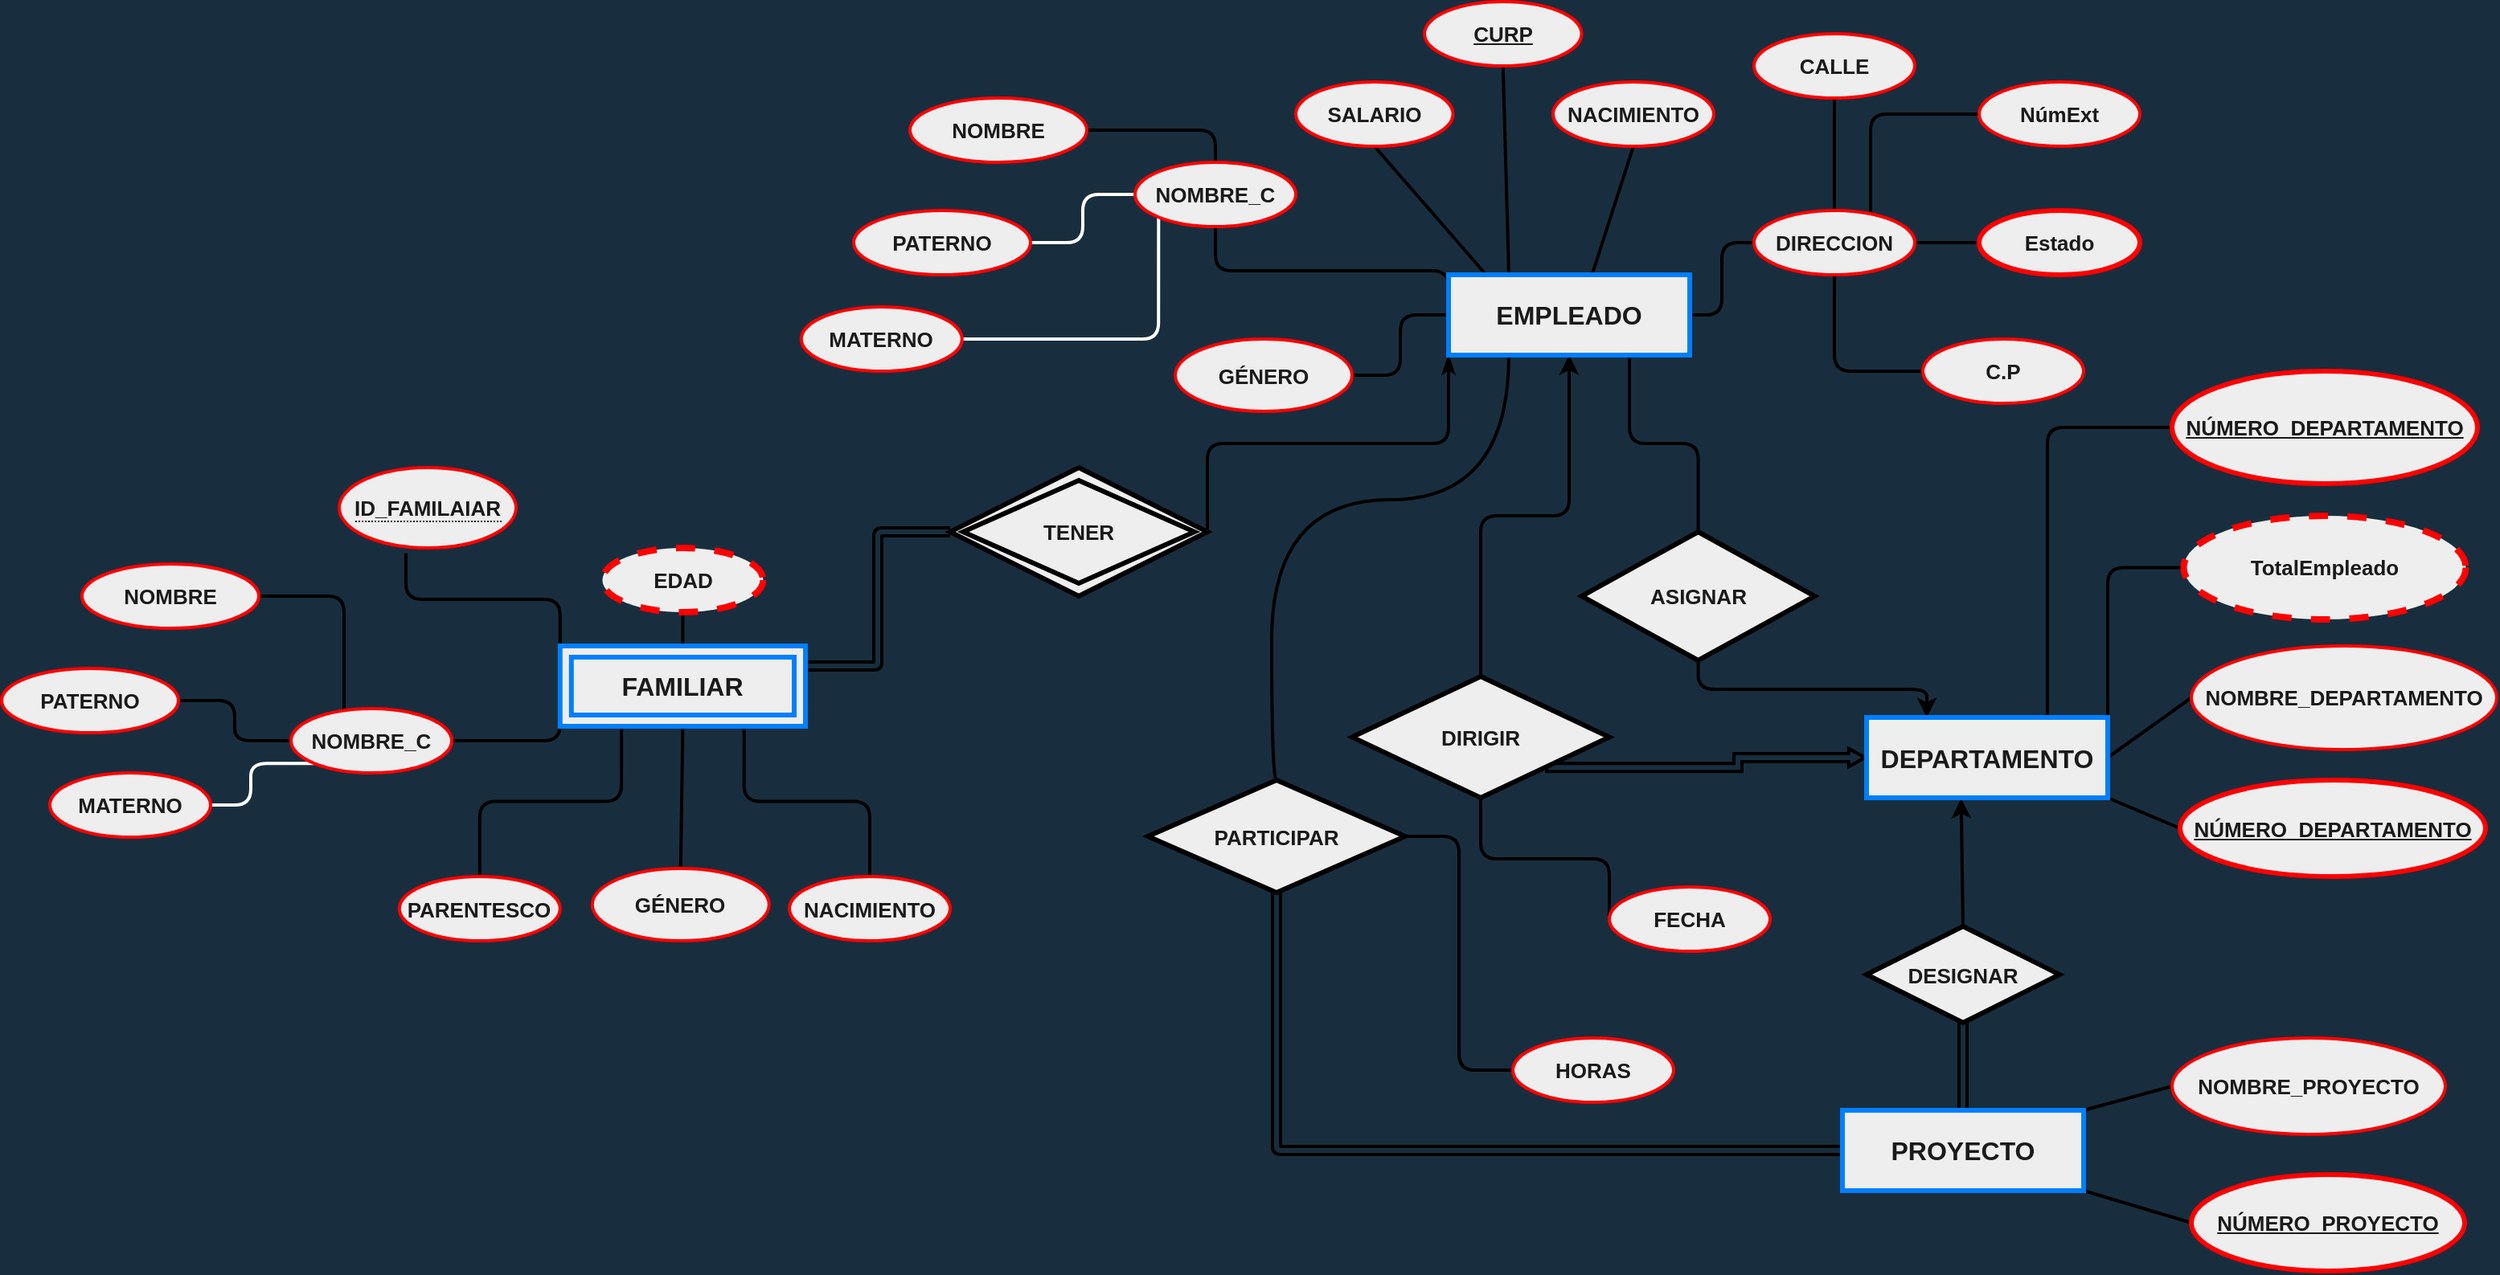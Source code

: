 <mxfile version="13.9.9" type="device"><diagram id="Cr8rwhKdKpi9vluvS5JP" name="Página-1"><mxGraphModel dx="2771" dy="1080" grid="1" gridSize="10" guides="1" tooltips="1" connect="1" arrows="0" fold="1" page="1" pageScale="1" pageWidth="1169" pageHeight="827" background="#182E3E" math="0" shadow="0"><root><mxCell id="0"/><mxCell id="1" style="" parent="0"/><mxCell id="jqNfLadF7YpEhwLBkF7p-66" style="edgeStyle=elbowEdgeStyle;rounded=1;orthogonalLoop=1;jettySize=auto;elbow=vertical;html=1;startArrow=none;startFill=0;sourcePerimeterSpacing=0;endArrow=none;endFill=0;targetPerimeterSpacing=0;fillColor=none;strokeWidth=2;exitX=0;exitY=0;exitDx=0;exitDy=0;entryX=0.377;entryY=1.067;entryDx=0;entryDy=0;entryPerimeter=0;" edge="1" parent="1" source="jqNfLadF7YpEhwLBkF7p-68" target="jqNfLadF7YpEhwLBkF7p-75"><mxGeometry relative="1" as="geometry"><mxPoint x="-23" y="395" as="sourcePoint"/><mxPoint x="-90" y="360" as="targetPoint"/></mxGeometry></mxCell><mxCell id="cJOQEZuyymXwWGWpgnNL-13" style="edgeStyle=none;rounded=0;orthogonalLoop=1;jettySize=auto;html=1;exitX=0.593;exitY=0.02;exitDx=0;exitDy=0;endArrow=none;endFill=0;exitPerimeter=0;entryX=0.5;entryY=1;entryDx=0;entryDy=0;strokeWidth=2;" parent="1" source="9bCEXv4croC0r56C43FN-2" target="cJOQEZuyymXwWGWpgnNL-21" edge="1"><mxGeometry relative="1" as="geometry"><mxPoint x="605.826" y="89.99" as="targetPoint"/></mxGeometry></mxCell><mxCell id="WdBcy9Mp8K7_9u4QYjNC-71" style="edgeStyle=elbowEdgeStyle;rounded=1;orthogonalLoop=1;jettySize=auto;html=1;exitX=0;exitY=0.5;exitDx=0;exitDy=0;entryX=0.5;entryY=1;entryDx=0;entryDy=0;startArrow=none;startFill=0;endArrow=none;endFill=0;elbow=vertical;strokeWidth=2;" parent="1" source="9bCEXv4croC0r56C43FN-2" target="9bCEXv4croC0r56C43FN-3" edge="1"><mxGeometry relative="1" as="geometry"/></mxCell><mxCell id="jqNfLadF7YpEhwLBkF7p-11" style="edgeStyle=elbowEdgeStyle;rounded=1;orthogonalLoop=1;jettySize=auto;html=1;exitX=0.5;exitY=1;exitDx=0;exitDy=0;endArrow=none;endFill=0;startArrow=classic;startFill=1;elbow=vertical;strokeWidth=2;" edge="1" parent="1" source="9bCEXv4croC0r56C43FN-2" target="jqNfLadF7YpEhwLBkF7p-10"><mxGeometry relative="1" as="geometry"/></mxCell><mxCell id="jqNfLadF7YpEhwLBkF7p-13" style="edgeStyle=elbowEdgeStyle;rounded=1;orthogonalLoop=1;jettySize=auto;html=1;exitX=0.75;exitY=1;exitDx=0;exitDy=0;entryX=0.5;entryY=0;entryDx=0;entryDy=0;endArrow=none;endFill=0;elbow=vertical;strokeWidth=2;" edge="1" parent="1" source="9bCEXv4croC0r56C43FN-2" target="VEiRsSS-IjOUAJVpJDN8-1"><mxGeometry relative="1" as="geometry"/></mxCell><mxCell id="jqNfLadF7YpEhwLBkF7p-44" style="edgeStyle=orthogonalEdgeStyle;rounded=1;orthogonalLoop=1;jettySize=auto;html=1;exitX=0.5;exitY=0;exitDx=0;exitDy=0;entryX=1;entryY=0.5;entryDx=0;entryDy=0;startArrow=none;startFill=0;sourcePerimeterSpacing=0;endArrow=none;endFill=0;targetPerimeterSpacing=0;fillColor=none;strokeWidth=2;" edge="1" parent="1" source="9bCEXv4croC0r56C43FN-3" target="cJOQEZuyymXwWGWpgnNL-20"><mxGeometry relative="1" as="geometry"/></mxCell><mxCell id="9bCEXv4croC0r56C43FN-14" style="rounded=1;sketch=0;orthogonalLoop=1;jettySize=auto;html=1;exitX=1;exitY=0.5;exitDx=0;exitDy=0;entryX=0;entryY=1;entryDx=0;entryDy=0;endArrow=none;endFill=0;strokeColor=#FFFFFF;strokeWidth=2;fontColor=#FFFFFF;startArrow=none;startFill=0;edgeStyle=orthogonalEdgeStyle;" parent="1" source="9bCEXv4croC0r56C43FN-17" target="9bCEXv4croC0r56C43FN-3" edge="1"><mxGeometry relative="1" as="geometry"><mxPoint x="225" y="77.75" as="sourcePoint"/><mxPoint x="265.0" y="165.5" as="targetPoint"/></mxGeometry></mxCell><mxCell id="9bCEXv4croC0r56C43FN-13" style="rounded=1;sketch=0;orthogonalLoop=1;jettySize=auto;html=1;entryX=0;entryY=0.5;entryDx=0;entryDy=0;strokeColor=#FFFFFF;fontColor=#FFFFFF;endArrow=none;endFill=0;strokeWidth=2;exitX=1;exitY=0.5;exitDx=0;exitDy=0;edgeStyle=orthogonalEdgeStyle;" parent="1" source="9bCEXv4croC0r56C43FN-18" target="9bCEXv4croC0r56C43FN-3" edge="1"><mxGeometry relative="1" as="geometry"><mxPoint x="275" y="30" as="sourcePoint"/></mxGeometry></mxCell><mxCell id="jqNfLadF7YpEhwLBkF7p-65" style="edgeStyle=elbowEdgeStyle;rounded=1;orthogonalLoop=1;jettySize=auto;html=1;exitX=1;exitY=0.5;exitDx=0;exitDy=0;entryX=0;entryY=0.5;entryDx=0;entryDy=0;startArrow=none;startFill=0;sourcePerimeterSpacing=0;endArrow=none;endFill=0;targetPerimeterSpacing=0;fillColor=none;strokeWidth=2;" edge="1" parent="1" source="9bCEXv4croC0r56C43FN-22" target="9bCEXv4croC0r56C43FN-2"><mxGeometry relative="1" as="geometry"/></mxCell><mxCell id="cJOQEZuyymXwWGWpgnNL-15" style="rounded=1;orthogonalLoop=1;jettySize=auto;html=1;entryX=0.25;entryY=0;entryDx=0;entryDy=0;endArrow=none;endFill=0;exitX=0.5;exitY=1;exitDx=0;exitDy=0;strokeWidth=2;" parent="1" source="cJOQEZuyymXwWGWpgnNL-19" target="9bCEXv4croC0r56C43FN-2" edge="1"><mxGeometry relative="1" as="geometry"><mxPoint x="518" as="sourcePoint"/></mxGeometry></mxCell><mxCell id="cJOQEZuyymXwWGWpgnNL-5" style="rounded=0;orthogonalLoop=1;jettySize=auto;html=1;exitX=0.5;exitY=1;exitDx=0;exitDy=0;entryX=0.5;entryY=0;entryDx=0;entryDy=0;endArrow=none;endFill=0;strokeWidth=2;" parent="1" source="9bCEXv4croC0r56C43FN-26" target="cJOQEZuyymXwWGWpgnNL-1" edge="1"><mxGeometry relative="1" as="geometry"><mxPoint x="750.0" y="75" as="sourcePoint"/></mxGeometry></mxCell><mxCell id="cJOQEZuyymXwWGWpgnNL-18" style="edgeStyle=orthogonalEdgeStyle;rounded=1;orthogonalLoop=1;jettySize=auto;html=1;exitX=0;exitY=0.5;exitDx=0;exitDy=0;entryX=1;entryY=0.5;entryDx=0;entryDy=0;endArrow=none;endFill=0;strokeWidth=2;" parent="1" source="cJOQEZuyymXwWGWpgnNL-1" target="9bCEXv4croC0r56C43FN-2" edge="1"><mxGeometry relative="1" as="geometry"/></mxCell><mxCell id="cJOQEZuyymXwWGWpgnNL-6" style="edgeStyle=orthogonalEdgeStyle;rounded=1;orthogonalLoop=1;jettySize=auto;html=1;endArrow=none;endFill=0;entryX=1;entryY=0;entryDx=0;entryDy=0;exitX=0;exitY=0.5;exitDx=0;exitDy=0;strokeColor=none;strokeWidth=2;" parent="1" source="cJOQEZuyymXwWGWpgnNL-2" target="cJOQEZuyymXwWGWpgnNL-1" edge="1"><mxGeometry relative="1" as="geometry"><mxPoint x="810" y="25" as="targetPoint"/><mxPoint x="825" y="140" as="sourcePoint"/></mxGeometry></mxCell><mxCell id="jqNfLadF7YpEhwLBkF7p-49" style="edgeStyle=orthogonalEdgeStyle;rounded=1;orthogonalLoop=1;jettySize=auto;html=1;exitX=0;exitY=0.5;exitDx=0;exitDy=0;entryX=0.725;entryY=0.032;entryDx=0;entryDy=0;entryPerimeter=0;startArrow=none;startFill=0;sourcePerimeterSpacing=0;endArrow=none;endFill=0;targetPerimeterSpacing=0;fillColor=none;strokeWidth=2;" edge="1" parent="1" source="cJOQEZuyymXwWGWpgnNL-2" target="cJOQEZuyymXwWGWpgnNL-1"><mxGeometry relative="1" as="geometry"/></mxCell><mxCell id="jqNfLadF7YpEhwLBkF7p-48" style="edgeStyle=orthogonalEdgeStyle;rounded=1;orthogonalLoop=1;jettySize=auto;html=1;exitX=0;exitY=0.5;exitDx=0;exitDy=0;entryX=1;entryY=0.5;entryDx=0;entryDy=0;startArrow=none;startFill=0;sourcePerimeterSpacing=0;endArrow=none;endFill=0;targetPerimeterSpacing=0;fillColor=none;strokeWidth=2;" edge="1" parent="1" source="cJOQEZuyymXwWGWpgnNL-3" target="cJOQEZuyymXwWGWpgnNL-1"><mxGeometry relative="1" as="geometry"/></mxCell><mxCell id="cJOQEZuyymXwWGWpgnNL-8" style="edgeStyle=orthogonalEdgeStyle;rounded=1;orthogonalLoop=1;jettySize=auto;html=1;exitX=0;exitY=0.5;exitDx=0;exitDy=0;entryX=0.5;entryY=1;entryDx=0;entryDy=0;endArrow=none;endFill=0;strokeWidth=2;" parent="1" source="cJOQEZuyymXwWGWpgnNL-4" target="cJOQEZuyymXwWGWpgnNL-1" edge="1"><mxGeometry relative="1" as="geometry"/></mxCell><mxCell id="cJOQEZuyymXwWGWpgnNL-14" style="edgeStyle=none;rounded=0;orthogonalLoop=1;jettySize=auto;html=1;exitX=0.5;exitY=1;exitDx=0;exitDy=0;entryX=0.158;entryY=0.007;entryDx=0;entryDy=0;entryPerimeter=0;endArrow=none;endFill=0;strokeWidth=2;" parent="1" source="cJOQEZuyymXwWGWpgnNL-9" target="9bCEXv4croC0r56C43FN-2" edge="1"><mxGeometry relative="1" as="geometry"/></mxCell><mxCell id="VEiRsSS-IjOUAJVpJDN8-3" style="edgeStyle=elbowEdgeStyle;rounded=1;orthogonalLoop=1;jettySize=auto;html=1;entryX=0.5;entryY=1;entryDx=0;entryDy=0;endArrow=none;endFill=0;startArrow=classic;startFill=1;elbow=vertical;exitX=0.25;exitY=0;exitDx=0;exitDy=0;strokeWidth=2;" parent="1" source="cJOQEZuyymXwWGWpgnNL-22" target="VEiRsSS-IjOUAJVpJDN8-1" edge="1"><mxGeometry relative="1" as="geometry"><mxPoint x="770" y="430" as="sourcePoint"/></mxGeometry></mxCell><mxCell id="cJOQEZuyymXwWGWpgnNL-27" style="edgeStyle=none;rounded=0;orthogonalLoop=1;jettySize=auto;html=1;exitX=0.5;exitY=1;exitDx=0;exitDy=0;endArrow=none;endFill=0;strokeWidth=2;" parent="1" source="cJOQEZuyymXwWGWpgnNL-22" target="cJOQEZuyymXwWGWpgnNL-22" edge="1"><mxGeometry relative="1" as="geometry"/></mxCell><mxCell id="cJOQEZuyymXwWGWpgnNL-31" style="edgeStyle=none;rounded=0;orthogonalLoop=1;jettySize=auto;html=1;exitX=0;exitY=0.5;exitDx=0;exitDy=0;endArrow=none;endFill=0;entryX=1;entryY=0.5;entryDx=0;entryDy=0;strokeWidth=2;" parent="1" source="cJOQEZuyymXwWGWpgnNL-28" target="cJOQEZuyymXwWGWpgnNL-22" edge="1"><mxGeometry relative="1" as="geometry"><mxPoint x="939.5" y="444.5" as="targetPoint"/></mxGeometry></mxCell><mxCell id="cJOQEZuyymXwWGWpgnNL-32" style="edgeStyle=none;rounded=0;orthogonalLoop=1;jettySize=auto;html=1;exitX=0;exitY=0.5;exitDx=0;exitDy=0;entryX=1;entryY=1;entryDx=0;entryDy=0;endArrow=none;endFill=0;strokeWidth=2;" parent="1" source="cJOQEZuyymXwWGWpgnNL-29" target="cJOQEZuyymXwWGWpgnNL-22" edge="1"><mxGeometry relative="1" as="geometry"><mxPoint x="979" y="534.5" as="sourcePoint"/></mxGeometry></mxCell><mxCell id="cJOQEZuyymXwWGWpgnNL-37" style="edgeStyle=none;rounded=0;orthogonalLoop=1;jettySize=auto;html=1;exitX=1;exitY=0;exitDx=0;exitDy=0;entryX=0;entryY=0.5;entryDx=0;entryDy=0;endArrow=none;endFill=0;fontSize=13;strokeWidth=2;" parent="1" source="cJOQEZuyymXwWGWpgnNL-34" target="cJOQEZuyymXwWGWpgnNL-35" edge="1"><mxGeometry relative="1" as="geometry"/></mxCell><mxCell id="cJOQEZuyymXwWGWpgnNL-38" style="edgeStyle=none;rounded=0;orthogonalLoop=1;jettySize=auto;html=1;exitX=1;exitY=1;exitDx=0;exitDy=0;entryX=0;entryY=0.5;entryDx=0;entryDy=0;endArrow=none;endFill=0;fontSize=13;strokeWidth=2;" parent="1" source="cJOQEZuyymXwWGWpgnNL-34" target="cJOQEZuyymXwWGWpgnNL-36" edge="1"><mxGeometry relative="1" as="geometry"/></mxCell><mxCell id="jqNfLadF7YpEhwLBkF7p-61" style="edgeStyle=orthogonalEdgeStyle;rounded=1;orthogonalLoop=1;jettySize=auto;html=1;entryX=0;entryY=0.5;entryDx=0;entryDy=0;startArrow=none;startFill=0;sourcePerimeterSpacing=0;endArrow=none;endFill=0;targetPerimeterSpacing=0;fillColor=none;strokeWidth=2;exitX=1;exitY=0.25;exitDx=0;exitDy=0;shape=link;" edge="1" parent="1" source="jqNfLadF7YpEhwLBkF7p-68" target="jqNfLadF7YpEhwLBkF7p-73"><mxGeometry relative="1" as="geometry"><mxPoint x="150" y="431" as="sourcePoint"/><mxPoint x="210" y="372.25" as="targetPoint"/></mxGeometry></mxCell><mxCell id="cJOQEZuyymXwWGWpgnNL-59" style="edgeStyle=orthogonalEdgeStyle;rounded=1;orthogonalLoop=1;jettySize=auto;html=1;exitX=0.5;exitY=0;exitDx=0;exitDy=0;endArrow=none;endFill=0;fontSize=13;strokeWidth=2;entryX=0.75;entryY=1;entryDx=0;entryDy=0;" parent="1" source="cJOQEZuyymXwWGWpgnNL-40" target="jqNfLadF7YpEhwLBkF7p-68" edge="1"><mxGeometry relative="1" as="geometry"><mxPoint x="90" y="490" as="targetPoint"/></mxGeometry></mxCell><mxCell id="cJOQEZuyymXwWGWpgnNL-57" style="edgeStyle=none;rounded=1;orthogonalLoop=1;jettySize=auto;html=1;exitX=0.5;exitY=0;exitDx=0;exitDy=0;endArrow=none;endFill=0;fontSize=13;strokeWidth=2;entryX=0.5;entryY=1;entryDx=0;entryDy=0;" parent="1" source="cJOQEZuyymXwWGWpgnNL-41" target="jqNfLadF7YpEhwLBkF7p-68" edge="1"><mxGeometry relative="1" as="geometry"><mxPoint x="60" y="490" as="targetPoint"/></mxGeometry></mxCell><mxCell id="cJOQEZuyymXwWGWpgnNL-58" style="edgeStyle=orthogonalEdgeStyle;rounded=1;orthogonalLoop=1;jettySize=auto;html=1;exitX=0.5;exitY=0;exitDx=0;exitDy=0;endArrow=none;endFill=0;fontSize=13;strokeWidth=2;entryX=0.25;entryY=1;entryDx=0;entryDy=0;" parent="1" source="cJOQEZuyymXwWGWpgnNL-42" target="jqNfLadF7YpEhwLBkF7p-68" edge="1"><mxGeometry relative="1" as="geometry"><mxPoint x="15" y="490" as="targetPoint"/></mxGeometry></mxCell><mxCell id="cJOQEZuyymXwWGWpgnNL-46" style="rounded=1;sketch=0;orthogonalLoop=1;jettySize=auto;html=1;exitX=1;exitY=0.5;exitDx=0;exitDy=0;endArrow=none;endFill=0;strokeColor=#FFFFFF;strokeWidth=2;fontColor=#FFFFFF;startArrow=none;startFill=0;entryX=0;entryY=1;entryDx=0;entryDy=0;edgeStyle=orthogonalEdgeStyle;" parent="1" source="cJOQEZuyymXwWGWpgnNL-48" edge="1" target="cJOQEZuyymXwWGWpgnNL-45"><mxGeometry relative="1" as="geometry"><mxPoint x="-260" y="373.25" as="sourcePoint"/><mxPoint x="-185" y="480" as="targetPoint"/></mxGeometry></mxCell><mxCell id="jqNfLadF7YpEhwLBkF7p-19" style="edgeStyle=orthogonalEdgeStyle;rounded=1;orthogonalLoop=1;jettySize=auto;html=1;exitX=1;exitY=0.5;exitDx=0;exitDy=0;startArrow=none;startFill=0;sourcePerimeterSpacing=0;endArrow=none;endFill=0;targetPerimeterSpacing=0;fillColor=none;entryX=0;entryY=0.5;entryDx=0;entryDy=0;strokeWidth=2;" edge="1" parent="1" source="cJOQEZuyymXwWGWpgnNL-49" target="cJOQEZuyymXwWGWpgnNL-45"><mxGeometry relative="1" as="geometry"><mxPoint x="-200" y="474.5" as="targetPoint"/></mxGeometry></mxCell><mxCell id="jqNfLadF7YpEhwLBkF7p-43" style="edgeStyle=orthogonalEdgeStyle;rounded=1;orthogonalLoop=1;jettySize=auto;html=1;exitX=1;exitY=0.5;exitDx=0;exitDy=0;entryX=0.33;entryY=0.063;entryDx=0;entryDy=0;entryPerimeter=0;startArrow=none;startFill=0;sourcePerimeterSpacing=0;endArrow=none;endFill=0;targetPerimeterSpacing=0;fillColor=none;strokeWidth=2;" edge="1" parent="1" source="cJOQEZuyymXwWGWpgnNL-51" target="cJOQEZuyymXwWGWpgnNL-45"><mxGeometry relative="1" as="geometry"/></mxCell><mxCell id="cJOQEZuyymXwWGWpgnNL-70" style="edgeStyle=none;rounded=1;orthogonalLoop=1;jettySize=auto;html=1;exitX=0.5;exitY=1;exitDx=0;exitDy=0;endArrow=none;endFill=0;fontSize=13;strokeWidth=2;" parent="1" source="cJOQEZuyymXwWGWpgnNL-69" target="jqNfLadF7YpEhwLBkF7p-68" edge="1"><mxGeometry relative="1" as="geometry"><mxPoint x="50" y="410" as="targetPoint"/></mxGeometry></mxCell><mxCell id="WdBcy9Mp8K7_9u4QYjNC-64" style="rounded=0;orthogonalLoop=1;jettySize=auto;html=1;exitX=0.5;exitY=0;exitDx=0;exitDy=0;entryX=0.392;entryY=1.01;entryDx=0;entryDy=0;entryPerimeter=0;endArrow=classic;endFill=1;startArrow=none;startFill=0;strokeWidth=2;" parent="1" source="WdBcy9Mp8K7_9u4QYjNC-63" target="cJOQEZuyymXwWGWpgnNL-22" edge="1"><mxGeometry relative="1" as="geometry"><mxPoint x="848.5" y="509.5" as="targetPoint"/><mxPoint x="849" y="550" as="sourcePoint"/></mxGeometry></mxCell><mxCell id="WdBcy9Mp8K7_9u4QYjNC-65" style="rounded=0;orthogonalLoop=1;jettySize=auto;html=1;exitX=0.5;exitY=1;exitDx=0;exitDy=0;entryX=0.5;entryY=0;entryDx=0;entryDy=0;startArrow=none;startFill=0;endArrow=none;endFill=0;shape=link;strokeWidth=2;" parent="1" source="WdBcy9Mp8K7_9u4QYjNC-63" target="cJOQEZuyymXwWGWpgnNL-34" edge="1"><mxGeometry relative="1" as="geometry"/></mxCell><mxCell id="jqNfLadF7YpEhwLBkF7p-3" style="rounded=1;orthogonalLoop=1;jettySize=auto;html=1;exitX=0;exitY=0.5;exitDx=0;exitDy=0;entryX=1;entryY=0;entryDx=0;entryDy=0;endArrow=none;endFill=0;edgeStyle=orthogonalEdgeStyle;strokeWidth=2;" edge="1" parent="1" source="jqNfLadF7YpEhwLBkF7p-2" target="cJOQEZuyymXwWGWpgnNL-22"><mxGeometry relative="1" as="geometry"/></mxCell><mxCell id="jqNfLadF7YpEhwLBkF7p-8" style="edgeStyle=orthogonalEdgeStyle;rounded=1;orthogonalLoop=1;jettySize=auto;html=1;exitX=0;exitY=0.5;exitDx=0;exitDy=0;entryX=0.75;entryY=0;entryDx=0;entryDy=0;endArrow=none;endFill=0;strokeWidth=2;" edge="1" parent="1" source="jqNfLadF7YpEhwLBkF7p-4" target="cJOQEZuyymXwWGWpgnNL-22"><mxGeometry relative="1" as="geometry"/></mxCell><mxCell id="jqNfLadF7YpEhwLBkF7p-12" style="rounded=0;orthogonalLoop=1;jettySize=auto;html=1;exitX=1;exitY=1;exitDx=0;exitDy=0;endArrow=classicThin;endFill=1;entryX=0;entryY=0.5;entryDx=0;entryDy=0;shape=flexArrow;targetPerimeterSpacing=0;sourcePerimeterSpacing=0;endSize=2.683;startSize=0;width=4;endWidth=4.167;edgeStyle=orthogonalEdgeStyle;strokeWidth=2;" edge="1" parent="1" source="jqNfLadF7YpEhwLBkF7p-10" target="cJOQEZuyymXwWGWpgnNL-22"><mxGeometry relative="1" as="geometry"><mxPoint x="600" y="630" as="targetPoint"/></mxGeometry></mxCell><mxCell id="jqNfLadF7YpEhwLBkF7p-15" style="edgeStyle=elbowEdgeStyle;rounded=1;orthogonalLoop=1;jettySize=auto;elbow=vertical;html=1;exitX=0;exitY=0.5;exitDx=0;exitDy=0;startArrow=none;startFill=0;sourcePerimeterSpacing=0;endArrow=none;endFill=0;targetPerimeterSpacing=0;fillColor=none;entryX=0.5;entryY=1;entryDx=0;entryDy=0;strokeWidth=2;" edge="1" parent="1" source="jqNfLadF7YpEhwLBkF7p-14" target="jqNfLadF7YpEhwLBkF7p-10"><mxGeometry relative="1" as="geometry"/></mxCell><mxCell id="jqNfLadF7YpEhwLBkF7p-18" style="edgeStyle=orthogonalEdgeStyle;rounded=1;orthogonalLoop=1;jettySize=auto;html=1;exitX=0.5;exitY=1;exitDx=0;exitDy=0;entryX=0;entryY=0.5;entryDx=0;entryDy=0;startArrow=none;startFill=0;sourcePerimeterSpacing=0;endArrow=none;endFill=0;targetPerimeterSpacing=0;fillColor=none;shape=link;strokeWidth=2;" edge="1" parent="1" source="jqNfLadF7YpEhwLBkF7p-16" target="cJOQEZuyymXwWGWpgnNL-34"><mxGeometry relative="1" as="geometry"/></mxCell><mxCell id="jqNfLadF7YpEhwLBkF7p-60" style="edgeStyle=orthogonalEdgeStyle;rounded=1;orthogonalLoop=1;jettySize=auto;html=1;exitX=0.5;exitY=0;exitDx=0;exitDy=0;startArrow=none;startFill=0;sourcePerimeterSpacing=0;endArrow=none;endFill=0;targetPerimeterSpacing=0;fillColor=none;curved=1;entryX=0.25;entryY=1;entryDx=0;entryDy=0;strokeWidth=2;" edge="1" parent="1" source="jqNfLadF7YpEhwLBkF7p-16" target="9bCEXv4croC0r56C43FN-2"><mxGeometry relative="1" as="geometry"><mxPoint x="440" y="380" as="targetPoint"/><Array as="points"><mxPoint x="420" y="330"/><mxPoint x="567" y="330"/></Array></mxGeometry></mxCell><mxCell id="jqNfLadF7YpEhwLBkF7p-39" style="edgeStyle=orthogonalEdgeStyle;rounded=1;orthogonalLoop=1;jettySize=auto;html=1;exitX=1;exitY=0.5;exitDx=0;exitDy=0;endArrow=none;endFill=0;fontSize=13;entryX=0;entryY=0.75;entryDx=0;entryDy=0;strokeWidth=2;" edge="1" parent="1" target="jqNfLadF7YpEhwLBkF7p-68"><mxGeometry relative="1" as="geometry"><mxPoint x="-90" y="480" as="sourcePoint"/><mxPoint x="-22.61" y="453.25" as="targetPoint"/><Array as="points"><mxPoint x="-23" y="480"/></Array></mxGeometry></mxCell><mxCell id="jqNfLadF7YpEhwLBkF7p-56" style="edgeStyle=orthogonalEdgeStyle;rounded=1;orthogonalLoop=1;jettySize=auto;html=1;exitX=0;exitY=0.5;exitDx=0;exitDy=0;entryX=1;entryY=0.5;entryDx=0;entryDy=0;startArrow=none;startFill=0;sourcePerimeterSpacing=0;endArrow=none;endFill=0;targetPerimeterSpacing=0;fillColor=none;strokeWidth=2;" edge="1" parent="1" source="jqNfLadF7YpEhwLBkF7p-53" target="jqNfLadF7YpEhwLBkF7p-16"><mxGeometry relative="1" as="geometry"/></mxCell><mxCell id="jqNfLadF7YpEhwLBkF7p-62" style="edgeStyle=elbowEdgeStyle;rounded=1;orthogonalLoop=1;jettySize=auto;html=1;entryX=0;entryY=1;entryDx=0;entryDy=0;startArrow=none;startFill=0;sourcePerimeterSpacing=0;endArrow=classicThin;endFill=1;targetPerimeterSpacing=0;fillColor=none;elbow=vertical;strokeWidth=2;exitX=1;exitY=0.5;exitDx=0;exitDy=0;" edge="1" parent="1" source="jqNfLadF7YpEhwLBkF7p-73" target="9bCEXv4croC0r56C43FN-2"><mxGeometry relative="1" as="geometry"><mxPoint x="390" y="350" as="sourcePoint"/></mxGeometry></mxCell><mxCell id="9bCEXv4croC0r56C43FN-2" value="EMPLEADO" style="whiteSpace=wrap;html=1;align=center;strokeWidth=3;fontSize=16;fontStyle=1;fillColor=#EEEEEE;fontColor=#1A1A1A;strokeColor=#007FFF;" parent="1" vertex="1"><mxGeometry x="530" y="190" width="150" height="50" as="geometry"/></mxCell><mxCell id="9bCEXv4croC0r56C43FN-3" value="NOMBRE_C" style="ellipse;whiteSpace=wrap;html=1;align=center;strokeWidth=2;fontSize=13;fontStyle=1;fillColor=#EEEEEE;fontColor=#1A1A1A;strokeColor=#FF0000;" parent="1" vertex="1"><mxGeometry x="335" y="120" width="100" height="40" as="geometry"/></mxCell><mxCell id="9bCEXv4croC0r56C43FN-17" value="MATERNO" style="ellipse;whiteSpace=wrap;html=1;align=center;strokeWidth=2;fontSize=13;fontStyle=1;verticalAlign=middle;fillColor=#EEEEEE;fontColor=#1A1A1A;strokeColor=#FF0000;" parent="1" vertex="1"><mxGeometry x="127.39" y="210" width="100" height="40" as="geometry"/></mxCell><mxCell id="9bCEXv4croC0r56C43FN-18" value="PATERNO" style="ellipse;whiteSpace=wrap;html=1;align=center;strokeWidth=2;fontSize=13;fontStyle=1;verticalAlign=middle;fillColor=#EEEEEE;fontColor=#1A1A1A;strokeColor=#FF0000;" parent="1" vertex="1"><mxGeometry x="160" y="150" width="110" height="40" as="geometry"/></mxCell><mxCell id="9bCEXv4croC0r56C43FN-22" value="GÉNERO" style="ellipse;whiteSpace=wrap;html=1;align=center;strokeWidth=2;fontSize=13;fontStyle=1;verticalAlign=middle;fillColor=#EEEEEE;fontColor=#1A1A1A;strokeColor=#FF0000;" parent="1" vertex="1"><mxGeometry x="360" y="230" width="110" height="45" as="geometry"/></mxCell><mxCell id="9bCEXv4croC0r56C43FN-26" value="CALLE" style="ellipse;whiteSpace=wrap;html=1;align=center;strokeWidth=2;fontSize=13;fontStyle=1;verticalAlign=middle;fillColor=#EEEEEE;fontColor=#1A1A1A;strokeColor=#FF0000;" parent="1" vertex="1"><mxGeometry x="720" y="40" width="100" height="40" as="geometry"/></mxCell><mxCell id="cJOQEZuyymXwWGWpgnNL-1" value="DIRECCION" style="ellipse;whiteSpace=wrap;html=1;align=center;strokeWidth=2;fontSize=13;fontStyle=1;verticalAlign=middle;fillColor=#EEEEEE;fontColor=#1A1A1A;strokeColor=#FF0000;" parent="1" vertex="1"><mxGeometry x="720" y="150" width="100" height="40" as="geometry"/></mxCell><mxCell id="cJOQEZuyymXwWGWpgnNL-2" value="NúmExt" style="ellipse;whiteSpace=wrap;html=1;align=center;strokeWidth=2;fontSize=13;fontStyle=1;verticalAlign=middle;fillColor=#EEEEEE;fontColor=#1A1A1A;strokeColor=#FF0000;" parent="1" vertex="1"><mxGeometry x="860" y="70" width="100" height="40" as="geometry"/></mxCell><mxCell id="cJOQEZuyymXwWGWpgnNL-3" value="Estado" style="ellipse;whiteSpace=wrap;html=1;align=center;strokeWidth=3;fontSize=13;fontStyle=1;verticalAlign=middle;fillColor=#EEEEEE;fontColor=#1A1A1A;strokeColor=#FF0000;" parent="1" vertex="1"><mxGeometry x="860" y="150" width="100" height="40" as="geometry"/></mxCell><mxCell id="cJOQEZuyymXwWGWpgnNL-4" value="C.P" style="ellipse;whiteSpace=wrap;html=1;align=center;strokeWidth=2;fontSize=13;fontStyle=1;verticalAlign=middle;fillColor=#EEEEEE;fontColor=#1A1A1A;strokeColor=#FF0000;" parent="1" vertex="1"><mxGeometry x="825" y="230" width="100" height="40" as="geometry"/></mxCell><mxCell id="cJOQEZuyymXwWGWpgnNL-9" value="SALARIO" style="ellipse;whiteSpace=wrap;html=1;align=center;strokeWidth=2;fontSize=13;fontStyle=1;verticalAlign=middle;fillColor=#EEEEEE;fontColor=#1A1A1A;strokeColor=#FF0000;" parent="1" vertex="1"><mxGeometry x="435" y="70" width="97.78" height="40" as="geometry"/></mxCell><mxCell id="cJOQEZuyymXwWGWpgnNL-19" value="&lt;u&gt;CURP&lt;/u&gt;" style="ellipse;whiteSpace=wrap;html=1;align=center;strokeWidth=2;fontSize=13;fontStyle=1;verticalAlign=middle;fillColor=#EEEEEE;fontColor=#1A1A1A;strokeColor=#FF0000;" parent="1" vertex="1"><mxGeometry x="515" y="20" width="97.78" height="40" as="geometry"/></mxCell><mxCell id="cJOQEZuyymXwWGWpgnNL-20" value="NOMBRE" style="ellipse;whiteSpace=wrap;html=1;align=center;strokeWidth=2;fontSize=13;fontStyle=1;verticalAlign=middle;fillColor=#EEEEEE;fontColor=#1A1A1A;strokeColor=#FF0000;" parent="1" vertex="1"><mxGeometry x="195" y="80" width="110" height="40" as="geometry"/></mxCell><mxCell id="cJOQEZuyymXwWGWpgnNL-21" value="NACIMIENTO" style="ellipse;whiteSpace=wrap;html=1;align=center;strokeWidth=2;fontSize=13;fontStyle=1;verticalAlign=middle;fillColor=#EEEEEE;fontColor=#1A1A1A;strokeColor=#FF0000;" parent="1" vertex="1"><mxGeometry x="595" y="70" width="100" height="40" as="geometry"/></mxCell><mxCell id="cJOQEZuyymXwWGWpgnNL-22" value="DEPARTAMENTO" style="whiteSpace=wrap;html=1;align=center;strokeWidth=3;fontSize=16;fontStyle=1;fillColor=#EEEEEE;fontColor=#1A1A1A;strokeColor=#007FFF;" parent="1" vertex="1"><mxGeometry x="790" y="465.5" width="150" height="50" as="geometry"/></mxCell><mxCell id="cJOQEZuyymXwWGWpgnNL-28" value="NOMBRE_DEPARTAMENTO" style="ellipse;whiteSpace=wrap;html=1;align=center;fontSize=13;fontColor=#1A1A1A;fontStyle=1;strokeColor=#FF0000;strokeWidth=2;fillColor=#EEEEEE;" parent="1" vertex="1"><mxGeometry x="992" y="421" width="190" height="64.5" as="geometry"/></mxCell><mxCell id="cJOQEZuyymXwWGWpgnNL-29" value="NÚMERO_DEPARTAMENTO" style="ellipse;whiteSpace=wrap;html=1;align=center;fontSize=13;fontColor=#1A1A1A;fontStyle=5;strokeColor=#FF0000;strokeWidth=3;fillColor=#EEEEEE;" parent="1" vertex="1"><mxGeometry x="985" y="504.5" width="190" height="60" as="geometry"/></mxCell><mxCell id="cJOQEZuyymXwWGWpgnNL-34" value="PROYECTO" style="whiteSpace=wrap;html=1;align=center;strokeWidth=3;fontSize=16;fontStyle=1;fillColor=#EEEEEE;fontColor=#1A1A1A;strokeColor=#007FFF;" parent="1" vertex="1"><mxGeometry x="775" y="710" width="150" height="50" as="geometry"/></mxCell><mxCell id="cJOQEZuyymXwWGWpgnNL-35" value="NOMBRE_PROYECTO" style="ellipse;whiteSpace=wrap;html=1;align=center;fontSize=13;fontColor=#1A1A1A;fontStyle=1;strokeColor=#FF0000;strokeWidth=2;fillColor=#EEEEEE;" parent="1" vertex="1"><mxGeometry x="980" y="665" width="170" height="60" as="geometry"/></mxCell><mxCell id="cJOQEZuyymXwWGWpgnNL-36" value="NÚMERO_PROYECTO" style="ellipse;whiteSpace=wrap;html=1;align=center;fontSize=13;fontColor=#1A1A1A;fontStyle=5;strokeColor=#FF0000;strokeWidth=3;fillColor=#EEEEEE;" parent="1" vertex="1"><mxGeometry x="992" y="750" width="170" height="60" as="geometry"/></mxCell><mxCell id="cJOQEZuyymXwWGWpgnNL-40" value="NACIMIENTO" style="ellipse;whiteSpace=wrap;html=1;align=center;strokeWidth=2;fontSize=13;fontStyle=1;verticalAlign=middle;fillColor=#EEEEEE;fontColor=#1A1A1A;strokeColor=#FF0000;" parent="1" vertex="1"><mxGeometry x="120" y="564.5" width="100" height="40" as="geometry"/></mxCell><mxCell id="cJOQEZuyymXwWGWpgnNL-41" value="GÉNERO" style="ellipse;whiteSpace=wrap;html=1;align=center;strokeWidth=2;fontSize=13;fontStyle=1;verticalAlign=middle;fillColor=#EEEEEE;fontColor=#1A1A1A;strokeColor=#FF0000;" parent="1" vertex="1"><mxGeometry x="-2.61" y="559.5" width="110" height="45" as="geometry"/></mxCell><mxCell id="cJOQEZuyymXwWGWpgnNL-42" value="PARENTESCO" style="ellipse;whiteSpace=wrap;html=1;align=center;strokeWidth=2;fontSize=13;fontStyle=1;verticalAlign=middle;fillColor=#EEEEEE;fontColor=#1A1A1A;strokeColor=#FF0000;" parent="1" vertex="1"><mxGeometry x="-122.61" y="564.5" width="100" height="40" as="geometry"/></mxCell><mxCell id="cJOQEZuyymXwWGWpgnNL-45" value="NOMBRE_C" style="ellipse;whiteSpace=wrap;html=1;align=center;strokeWidth=2;fontSize=13;fontStyle=1;fillColor=#EEEEEE;fontColor=#1A1A1A;strokeColor=#FF0000;" parent="1" vertex="1"><mxGeometry x="-190" y="460" width="100" height="40" as="geometry"/></mxCell><mxCell id="cJOQEZuyymXwWGWpgnNL-48" value="MATERNO" style="ellipse;whiteSpace=wrap;html=1;align=center;strokeWidth=2;fontSize=13;fontStyle=1;verticalAlign=middle;fillColor=#EEEEEE;fontColor=#1A1A1A;strokeColor=#FF0000;" parent="1" vertex="1"><mxGeometry x="-340" y="500" width="100" height="40" as="geometry"/></mxCell><mxCell id="cJOQEZuyymXwWGWpgnNL-49" value="PATERNO" style="ellipse;whiteSpace=wrap;html=1;align=center;strokeWidth=2;fontSize=13;fontStyle=1;verticalAlign=middle;fillColor=#EEEEEE;fontColor=#1A1A1A;strokeColor=#FF0000;" parent="1" vertex="1"><mxGeometry x="-370" y="435" width="110" height="40" as="geometry"/></mxCell><mxCell id="cJOQEZuyymXwWGWpgnNL-51" value="NOMBRE" style="ellipse;whiteSpace=wrap;html=1;align=center;strokeWidth=2;fontSize=13;fontStyle=1;verticalAlign=middle;fillColor=#EEEEEE;fontColor=#1A1A1A;strokeColor=#FF0000;" parent="1" vertex="1"><mxGeometry x="-320" y="370" width="110" height="40" as="geometry"/></mxCell><mxCell id="cJOQEZuyymXwWGWpgnNL-69" value="EDAD" style="ellipse;whiteSpace=wrap;html=1;align=center;strokeWidth=4;fontSize=13;fontStyle=1;verticalAlign=middle;fillColor=#EEEEEE;fontColor=#1A1A1A;strokeColor=#FF0000;dashed=1;sketch=0;shadow=0;allowArrows=0;" parent="1" vertex="1"><mxGeometry x="3.7" y="360" width="100" height="40" as="geometry"/></mxCell><mxCell id="VEiRsSS-IjOUAJVpJDN8-1" value="ASIGNAR" style="shape=rhombus;perimeter=rhombusPerimeter;whiteSpace=wrap;html=1;align=center;fontSize=13;fontColor=#1A1A1A;fontStyle=1;strokeWidth=3;fillColor=#EEEEEE;strokeColor=#000000;" parent="1" vertex="1"><mxGeometry x="612.78" y="350" width="145" height="80" as="geometry"/></mxCell><mxCell id="WdBcy9Mp8K7_9u4QYjNC-63" value="DESIGNAR" style="shape=rhombus;perimeter=rhombusPerimeter;whiteSpace=wrap;html=1;align=center;fontSize=13;fontColor=#1A1A1A;fontStyle=1;strokeColor=#000000;strokeWidth=3;fillColor=#EEEEEE;" parent="1" vertex="1"><mxGeometry x="790" y="595.5" width="120" height="60" as="geometry"/></mxCell><mxCell id="jqNfLadF7YpEhwLBkF7p-2" value="TotalEmpleado" style="ellipse;whiteSpace=wrap;html=1;align=center;fontSize=13;fontColor=#1A1A1A;fontStyle=1;strokeColor=#FF0000;strokeWidth=4;fillColor=#EEEEEE;dashed=1;" vertex="1" parent="1"><mxGeometry x="987.25" y="340" width="175.5" height="64.5" as="geometry"/></mxCell><mxCell id="jqNfLadF7YpEhwLBkF7p-4" value="NÚMERO_DEPARTAMENTO" style="ellipse;whiteSpace=wrap;html=1;align=center;fontSize=13;fontColor=#1A1A1A;fontStyle=5;strokeColor=#FF0000;strokeWidth=3;fillColor=#EEEEEE;" vertex="1" parent="1"><mxGeometry x="980" y="250" width="190" height="70" as="geometry"/></mxCell><mxCell id="jqNfLadF7YpEhwLBkF7p-10" value="DIRIGIR" style="shape=rhombus;perimeter=rhombusPerimeter;whiteSpace=wrap;html=1;align=center;fontSize=13;fontColor=#1A1A1A;fontStyle=1;strokeWidth=3;fillColor=#EEEEEE;strokeColor=#000000;" vertex="1" parent="1"><mxGeometry x="470" y="440" width="160" height="75.5" as="geometry"/></mxCell><mxCell id="jqNfLadF7YpEhwLBkF7p-14" value="FECHA" style="ellipse;whiteSpace=wrap;html=1;align=center;strokeWidth=2;fontSize=13;fontStyle=1;verticalAlign=middle;fillColor=#EEEEEE;fontColor=#1A1A1A;strokeColor=#FF0000;" vertex="1" parent="1"><mxGeometry x="630" y="571" width="100" height="40" as="geometry"/></mxCell><mxCell id="jqNfLadF7YpEhwLBkF7p-16" value="PARTICIPAR" style="shape=rhombus;perimeter=rhombusPerimeter;whiteSpace=wrap;html=1;align=center;fontSize=13;fontColor=#1A1A1A;fontStyle=1;strokeWidth=3;fillColor=#EEEEEE;strokeColor=#000000;" vertex="1" parent="1"><mxGeometry x="343" y="504.5" width="160" height="70" as="geometry"/></mxCell><mxCell id="jqNfLadF7YpEhwLBkF7p-53" value="HORAS" style="ellipse;whiteSpace=wrap;html=1;align=center;strokeWidth=2;fontSize=13;fontStyle=1;verticalAlign=middle;fillColor=#EEEEEE;fontColor=#1A1A1A;strokeColor=#FF0000;" vertex="1" parent="1"><mxGeometry x="570" y="665" width="100" height="40" as="geometry"/></mxCell><mxCell id="jqNfLadF7YpEhwLBkF7p-68" value="FAMILIAR" style="shape=ext;margin=3;double=1;whiteSpace=wrap;html=1;align=center;strokeWidth=3;fontSize=16;fontColor=#1A1A1A;fontStyle=1;strokeColor=#007FFF;fillColor=#EEEEEE;" vertex="1" parent="1"><mxGeometry x="-22.61" y="421" width="152.61" height="50" as="geometry"/></mxCell><mxCell id="jqNfLadF7YpEhwLBkF7p-73" value="TENER" style="shape=rhombus;double=1;perimeter=rhombusPerimeter;whiteSpace=wrap;html=1;align=center;fontSize=13;fontColor=#1A1A1A;fontStyle=1;strokeColor=#000000;strokeWidth=3;fillColor=#EEEEEE;" vertex="1" parent="1"><mxGeometry x="220" y="310" width="160" height="80" as="geometry"/></mxCell><mxCell id="jqNfLadF7YpEhwLBkF7p-75" value="&lt;span style=&quot;border-bottom: 1px dotted&quot;&gt;ID_FAMILAIAR&lt;/span&gt;" style="ellipse;whiteSpace=wrap;html=1;align=center;fontSize=13;fontColor=#1A1A1A;fontStyle=1;strokeColor=#FF0000;strokeWidth=2;fillColor=#EEEEEE;" vertex="1" parent="1"><mxGeometry x="-160" y="310" width="110" height="50" as="geometry"/></mxCell></root></mxGraphModel></diagram></mxfile>